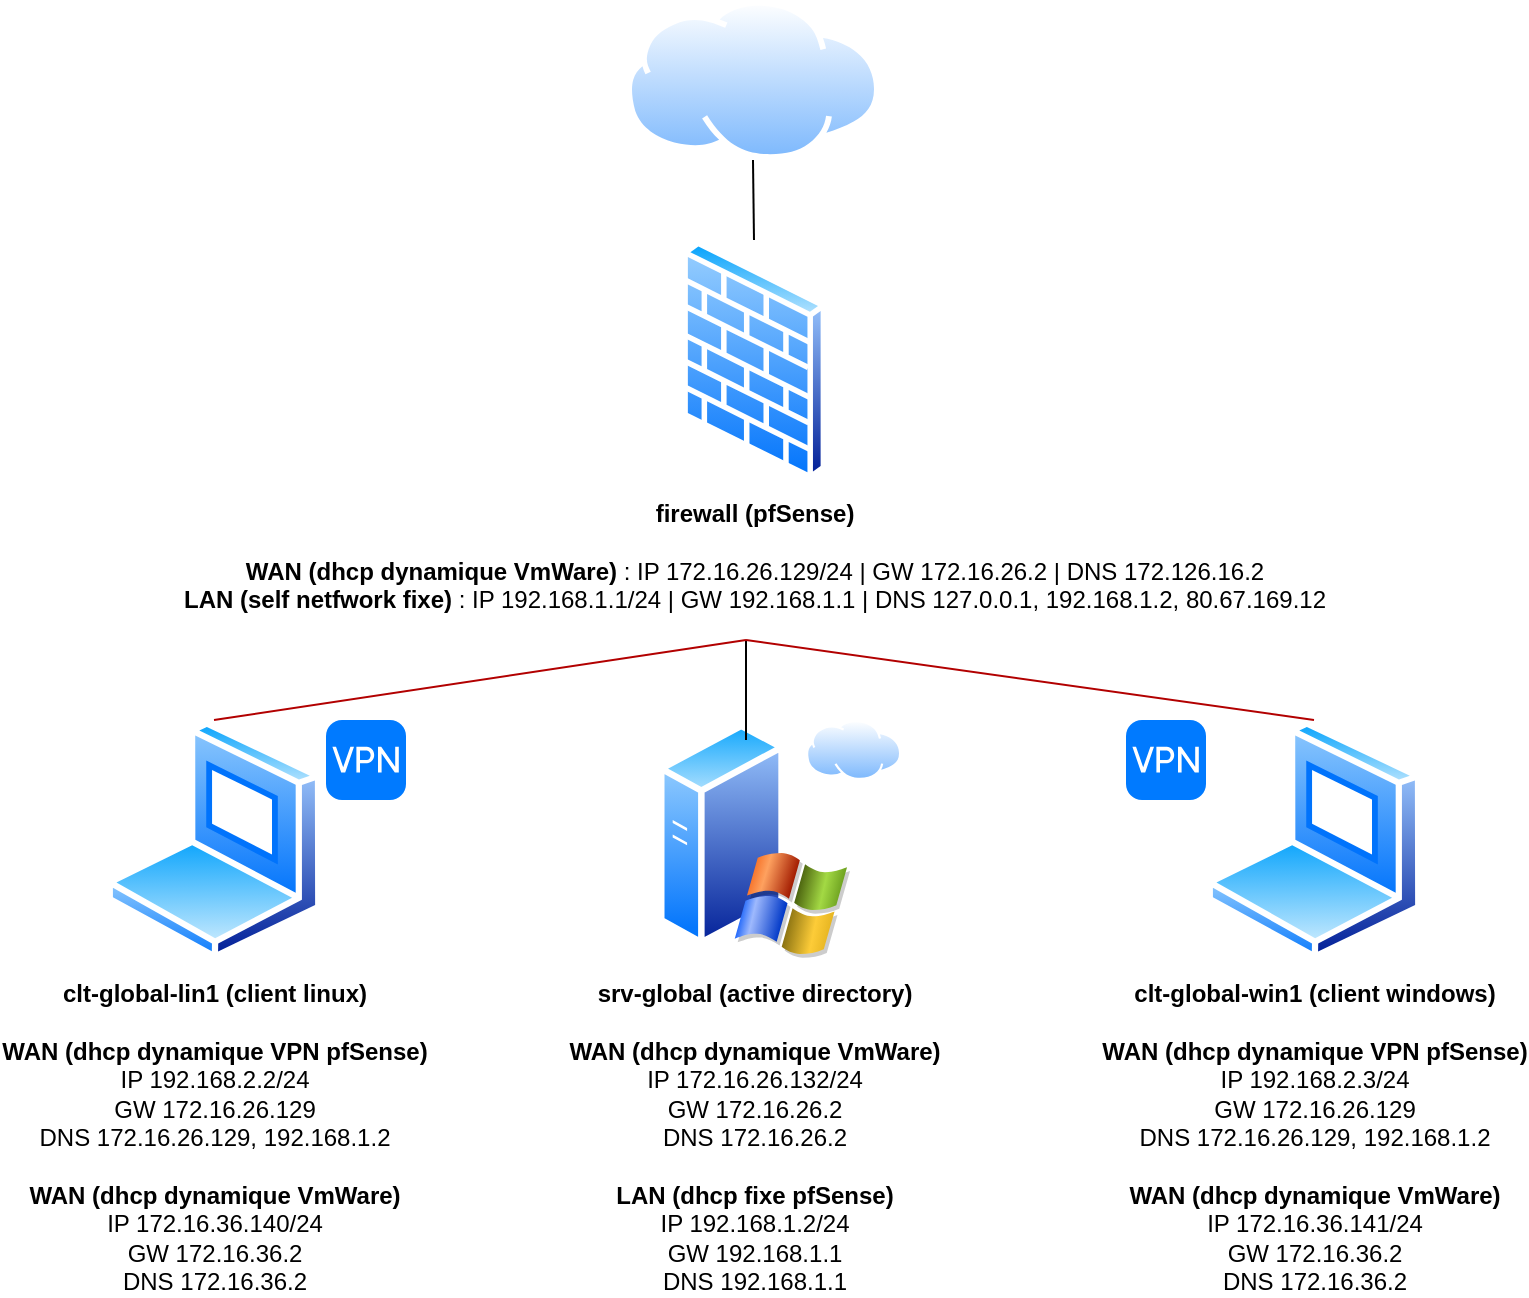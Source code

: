 <mxfile version="20.2.7" type="github">
  <diagram id="c1vpiwzESB1dzEV3vZ-N" name="Page-1">
    <mxGraphModel dx="1368" dy="736" grid="1" gridSize="10" guides="1" tooltips="1" connect="1" arrows="1" fold="1" page="1" pageScale="1" pageWidth="827" pageHeight="1169" math="0" shadow="0">
      <root>
        <mxCell id="0" />
        <mxCell id="1" parent="0" />
        <mxCell id="WauuGMM3AFpZdYQ_yjTY-3" value="&lt;b&gt;firewall (pfSense)&lt;br&gt;&lt;br&gt;WAN (dhcp dynamique VmWare)&lt;/b&gt; : IP 172.16.26.129/24 | GW 172.16.26.2 | DNS 172.126.16.2&lt;br&gt;&lt;b&gt;LAN (self netfwork fixe)&lt;/b&gt; : IP 192.168.1.1/24 | GW 192.168.1.1 | DNS 127.0.0.1, 192.168.1.2,&amp;nbsp;80.67.169.12" style="aspect=fixed;perimeter=ellipsePerimeter;html=1;align=center;shadow=0;dashed=0;spacingTop=3;image;image=img/lib/active_directory/firewall.svg;" parent="1" vertex="1">
          <mxGeometry x="377.4" y="160" width="73.2" height="120" as="geometry" />
        </mxCell>
        <mxCell id="WauuGMM3AFpZdYQ_yjTY-4" value="" style="aspect=fixed;perimeter=ellipsePerimeter;html=1;align=center;shadow=0;dashed=0;spacingTop=3;image;image=img/lib/active_directory/internet_cloud.svg;imageBackground=none;" parent="1" vertex="1">
          <mxGeometry x="350" y="40" width="126.99" height="80" as="geometry" />
        </mxCell>
        <mxCell id="WauuGMM3AFpZdYQ_yjTY-5" value="&lt;b&gt;srv-global (active directory)&lt;br&gt;&lt;br&gt;WAN (dhcp dynamique VmWare)&lt;br&gt;&lt;/b&gt;IP 172.16.26.132/24&lt;br&gt;GW 172.16.26.2&lt;br&gt;DNS 172.16.26.2&lt;br&gt;&lt;br&gt;&lt;b&gt;LAN&amp;nbsp;(dhcp fixe pfSense)&lt;br&gt;&lt;/b&gt;IP 192.168.1.2/24&lt;br&gt;GW 192.168.1.1&lt;br&gt;DNS 192.168.1.1" style="aspect=fixed;perimeter=ellipsePerimeter;html=1;align=center;shadow=0;dashed=0;spacingTop=3;image;image=img/lib/active_directory/windows_server_2.svg;" parent="1" vertex="1">
          <mxGeometry x="366" y="400" width="96" height="120" as="geometry" />
        </mxCell>
        <mxCell id="WauuGMM3AFpZdYQ_yjTY-6" value="&lt;b&gt;clt-global-win1 (client windows)&lt;br&gt;&lt;/b&gt;&lt;br&gt;&lt;b&gt;WAN (dhcp dynamique VPN pfSense)&lt;/b&gt;&lt;br&gt;IP 192.168.2.3/24&lt;br&gt;GW 172.16.26.129&lt;br&gt;DNS 172.16.26.129, 192.168.1.2&lt;br&gt;&lt;br&gt;&lt;b&gt;WAN (dhcp dynamique VmWare)&lt;/b&gt;&lt;br&gt;IP 172.16.36.141/24&lt;br&gt;GW 172.16.36.2&lt;br&gt;DNS 172.16.36.2" style="aspect=fixed;perimeter=ellipsePerimeter;html=1;align=center;shadow=0;dashed=0;spacingTop=3;image;image=img/lib/active_directory/laptop_client.svg;" parent="1" vertex="1">
          <mxGeometry x="640" y="400" width="108" height="120" as="geometry" />
        </mxCell>
        <mxCell id="WauuGMM3AFpZdYQ_yjTY-7" value="&lt;b&gt;clt-global-lin1 (client linux)&lt;br&gt;&lt;/b&gt;&lt;br&gt;&lt;b&gt;WAN (dhcp dynamique VPN pfSense)&lt;/b&gt;&lt;br&gt;IP 192.168.2.2/24&lt;br&gt;GW 172.16.26.129&lt;br&gt;DNS 172.16.26.129, 192.168.1.2&lt;br&gt;&lt;br&gt;&lt;b&gt;WAN (dhcp dynamique VmWare)&lt;/b&gt;&lt;br&gt;IP 172.16.36.140/24&lt;br&gt;GW 172.16.36.2&lt;br&gt;DNS 172.16.36.2" style="aspect=fixed;perimeter=ellipsePerimeter;html=1;align=center;shadow=0;dashed=0;spacingTop=3;image;image=img/lib/active_directory/laptop_client.svg;" parent="1" vertex="1">
          <mxGeometry x="90" y="400" width="108" height="120" as="geometry" />
        </mxCell>
        <mxCell id="WauuGMM3AFpZdYQ_yjTY-10" value="" style="endArrow=none;html=1;rounded=0;" parent="1" edge="1">
          <mxGeometry width="50" height="50" relative="1" as="geometry">
            <mxPoint x="410" y="410" as="sourcePoint" />
            <mxPoint x="410" y="360" as="targetPoint" />
          </mxGeometry>
        </mxCell>
        <mxCell id="WauuGMM3AFpZdYQ_yjTY-14" value="" style="endArrow=none;html=1;rounded=0;entryX=0.5;entryY=0;entryDx=0;entryDy=0;exitX=0.5;exitY=1;exitDx=0;exitDy=0;" parent="1" source="WauuGMM3AFpZdYQ_yjTY-4" target="WauuGMM3AFpZdYQ_yjTY-3" edge="1">
          <mxGeometry width="50" height="50" relative="1" as="geometry">
            <mxPoint x="390" y="330" as="sourcePoint" />
            <mxPoint x="440" y="280" as="targetPoint" />
          </mxGeometry>
        </mxCell>
        <mxCell id="WauuGMM3AFpZdYQ_yjTY-15" value="" style="aspect=fixed;perimeter=ellipsePerimeter;html=1;align=center;shadow=0;dashed=0;spacingTop=3;image;image=img/lib/active_directory/internet_cloud.svg;" parent="1" vertex="1">
          <mxGeometry x="440" y="400" width="47.62" height="30" as="geometry" />
        </mxCell>
        <mxCell id="aLyq0cBy62xlvmTvrrk3-4" value="" style="html=1;strokeWidth=1;shadow=0;dashed=0;shape=mxgraph.ios7.misc.vpn;fillColor=#007AFF;strokeColor=none;buttonText=;strokeColor2=#222222;fontColor=#222222;fontSize=8;verticalLabelPosition=bottom;verticalAlign=top;align=center;sketch=0;" parent="1" vertex="1">
          <mxGeometry x="200" y="400" width="40" height="40" as="geometry" />
        </mxCell>
        <mxCell id="aLyq0cBy62xlvmTvrrk3-5" value="" style="html=1;strokeWidth=1;shadow=0;dashed=0;shape=mxgraph.ios7.misc.vpn;fillColor=#007AFF;strokeColor=none;buttonText=;strokeColor2=#222222;fontColor=#222222;fontSize=8;verticalLabelPosition=bottom;verticalAlign=top;align=center;sketch=0;" parent="1" vertex="1">
          <mxGeometry x="600" y="400" width="40" height="40" as="geometry" />
        </mxCell>
        <mxCell id="aLyq0cBy62xlvmTvrrk3-9" value="" style="endArrow=none;html=1;rounded=0;fillColor=#e51400;strokeColor=#B20000;exitX=0.5;exitY=0;exitDx=0;exitDy=0;" parent="1" source="WauuGMM3AFpZdYQ_yjTY-7" edge="1">
          <mxGeometry width="50" height="50" relative="1" as="geometry">
            <mxPoint x="390" y="380" as="sourcePoint" />
            <mxPoint x="410" y="360" as="targetPoint" />
          </mxGeometry>
        </mxCell>
        <mxCell id="aLyq0cBy62xlvmTvrrk3-10" value="" style="endArrow=none;html=1;rounded=0;entryX=0.5;entryY=0;entryDx=0;entryDy=0;fillColor=#e51400;strokeColor=#B20000;" parent="1" target="WauuGMM3AFpZdYQ_yjTY-6" edge="1">
          <mxGeometry width="50" height="50" relative="1" as="geometry">
            <mxPoint x="410" y="360" as="sourcePoint" />
            <mxPoint x="440" y="330" as="targetPoint" />
          </mxGeometry>
        </mxCell>
      </root>
    </mxGraphModel>
  </diagram>
</mxfile>
